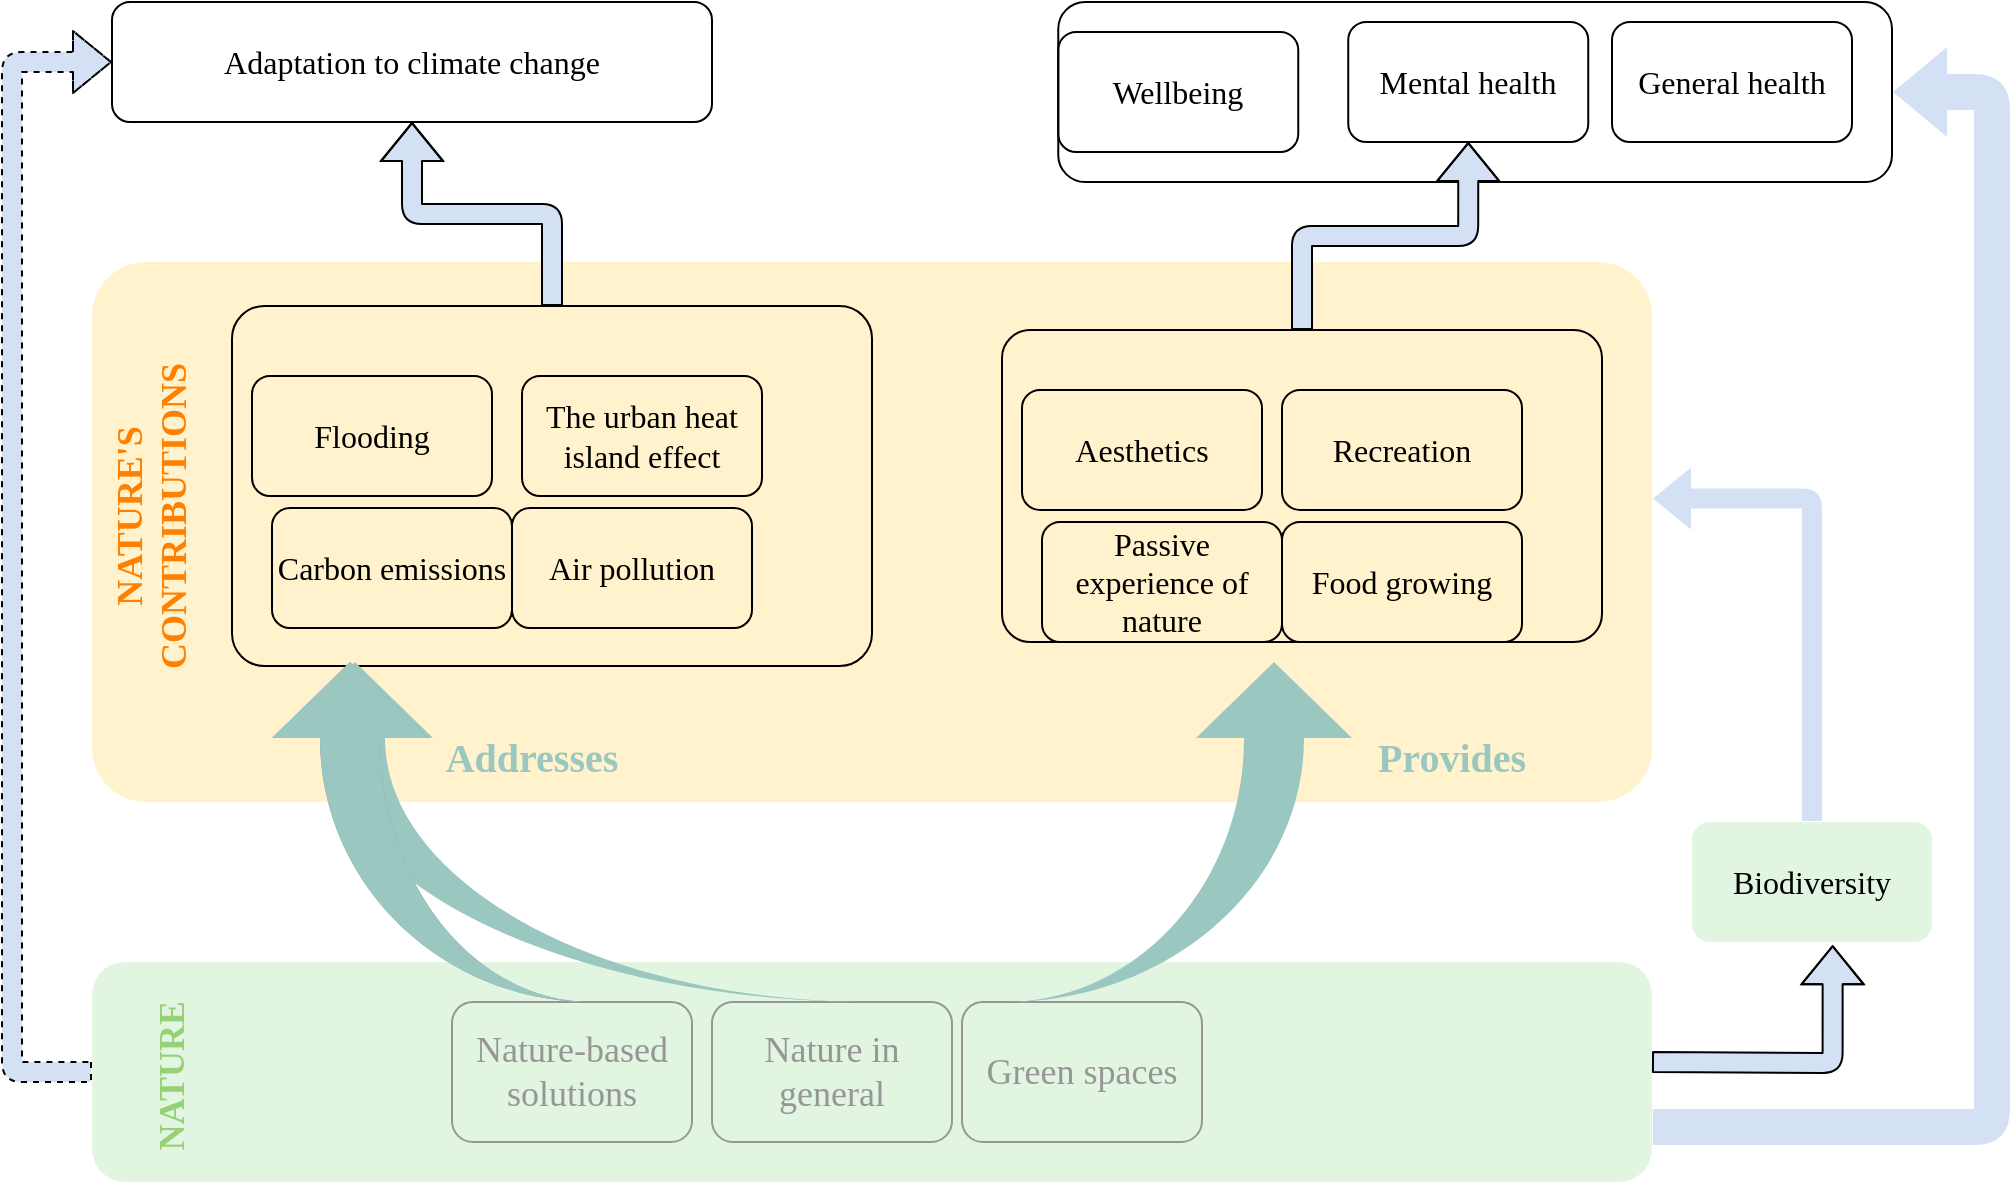 <mxfile version="13.3.4" type="github">
  <diagram id="3jO2q79QekQxGxMABE4A" name="Page-1">
    <mxGraphModel dx="1602" dy="979" grid="1" gridSize="10" guides="1" tooltips="1" connect="1" arrows="1" fold="1" page="1" pageScale="1" pageWidth="1169" pageHeight="827" math="0" shadow="0" extFonts="CMU Sans Serif^https://fonts.googleapis.com/css?family=CMU+Sans+Serif">
      <root>
        <mxCell id="0" />
        <mxCell id="1" parent="0" />
        <mxCell id="yknS8TGnMi3s3szBie4E-4" value="" style="rounded=1;whiteSpace=wrap;html=1;fontFamily=CMU Sans Serif;FType=g;fontSize=16;strokeColor=none;fillColor=#E1F5E0;" vertex="1" parent="1">
          <mxGeometry x="90" y="550" width="780" height="110" as="geometry" />
        </mxCell>
        <mxCell id="yknS8TGnMi3s3szBie4E-74" value="" style="rounded=1;whiteSpace=wrap;html=1;fontFamily=CMU Sans Serif;fontSize=18;fillColor=none;" vertex="1" parent="1">
          <mxGeometry x="573.13" y="70" width="416.87" height="90" as="geometry" />
        </mxCell>
        <mxCell id="yknS8TGnMi3s3szBie4E-77" value="" style="rounded=1;whiteSpace=wrap;html=1;fontFamily=CMU Sans Serif;fontSize=18;strokeColor=none;fillColor=#FFF2CC;arcSize=10;" vertex="1" parent="1">
          <mxGeometry x="90" y="200" width="780" height="270" as="geometry" />
        </mxCell>
        <mxCell id="yknS8TGnMi3s3szBie4E-90" style="edgeStyle=orthogonalEdgeStyle;shape=flexArrow;rounded=1;orthogonalLoop=1;jettySize=auto;html=1;exitX=0;exitY=0.5;exitDx=0;exitDy=0;entryX=0;entryY=0.5;entryDx=0;entryDy=0;shadow=0;dashed=1;fillColor=#D4E1F5;fontFamily=CMU Sans Serif;fontSize=19;fontColor=#97D077;" edge="1" parent="1" source="yknS8TGnMi3s3szBie4E-4" target="yknS8TGnMi3s3szBie4E-18">
          <mxGeometry relative="1" as="geometry">
            <Array as="points">
              <mxPoint x="50" y="605" />
              <mxPoint x="50" y="100" />
            </Array>
          </mxGeometry>
        </mxCell>
        <mxCell id="yknS8TGnMi3s3szBie4E-27" value="" style="rounded=1;whiteSpace=wrap;html=1;fillColor=none;fontFamily=CMU Sans Serif;fontSize=18;arcSize=9;" vertex="1" parent="1">
          <mxGeometry x="545" y="234" width="300" height="156" as="geometry" />
        </mxCell>
        <mxCell id="yknS8TGnMi3s3szBie4E-67" style="edgeStyle=orthogonalEdgeStyle;shape=flexArrow;rounded=1;orthogonalLoop=1;jettySize=auto;html=1;exitX=0.5;exitY=0;exitDx=0;exitDy=0;shadow=0;fillColor=#D4E1F5;fontFamily=CMU Sans Serif;fontSize=18;" edge="1" parent="1" source="yknS8TGnMi3s3szBie4E-26" target="yknS8TGnMi3s3szBie4E-18">
          <mxGeometry relative="1" as="geometry" />
        </mxCell>
        <mxCell id="yknS8TGnMi3s3szBie4E-26" value="" style="rounded=1;whiteSpace=wrap;html=1;fillColor=none;fontFamily=CMU Sans Serif;fontSize=18;arcSize=9;" vertex="1" parent="1">
          <mxGeometry x="160" y="222" width="320" height="180" as="geometry" />
        </mxCell>
        <mxCell id="yknS8TGnMi3s3szBie4E-1" value="Nature in general" style="rounded=1;whiteSpace=wrap;html=1;fontFamily=CMU Sans Serif;FType=g;fontSize=18;fillColor=none;fontColor=#969696;strokeColor=#969696;" vertex="1" parent="1">
          <mxGeometry x="400" y="570" width="120" height="70" as="geometry" />
        </mxCell>
        <mxCell id="yknS8TGnMi3s3szBie4E-2" value="Green spaces" style="rounded=1;whiteSpace=wrap;html=1;fontFamily=CMU Sans Serif;FType=g;fontSize=18;fillColor=none;fontColor=#969696;fontStyle=0;strokeColor=#969696;" vertex="1" parent="1">
          <mxGeometry x="525" y="570" width="120" height="70" as="geometry" />
        </mxCell>
        <mxCell id="yknS8TGnMi3s3szBie4E-3" value="Nature-based solutions" style="rounded=1;whiteSpace=wrap;html=1;fontFamily=CMU Sans Serif;FType=g;fontSize=18;fillColor=none;fontColor=#969696;strokeColor=#969696;" vertex="1" parent="1">
          <mxGeometry x="270" y="570" width="120" height="70" as="geometry" />
        </mxCell>
        <mxCell id="yknS8TGnMi3s3szBie4E-5" value="Flooding" style="rounded=1;whiteSpace=wrap;html=1;fillColor=none;fontFamily=CMU Sans Serif;FType=g;fontSize=16;" vertex="1" parent="1">
          <mxGeometry x="170" y="257" width="120" height="60" as="geometry" />
        </mxCell>
        <mxCell id="yknS8TGnMi3s3szBie4E-6" value="The urban heat island effect" style="rounded=1;whiteSpace=wrap;html=1;fillColor=none;fontFamily=CMU Sans Serif;FType=g;fontSize=16;" vertex="1" parent="1">
          <mxGeometry x="305" y="257" width="120" height="60" as="geometry" />
        </mxCell>
        <mxCell id="yknS8TGnMi3s3szBie4E-7" value="Air pollution" style="rounded=1;whiteSpace=wrap;html=1;fillColor=none;fontFamily=CMU Sans Serif;FType=g;fontSize=16;" vertex="1" parent="1">
          <mxGeometry x="300" y="323" width="120" height="60" as="geometry" />
        </mxCell>
        <mxCell id="yknS8TGnMi3s3szBie4E-8" value="Carbon emissions" style="rounded=1;whiteSpace=wrap;html=1;fillColor=none;fontFamily=CMU Sans Serif;FType=g;fontSize=16;" vertex="1" parent="1">
          <mxGeometry x="180" y="323" width="120" height="60" as="geometry" />
        </mxCell>
        <mxCell id="yknS8TGnMi3s3szBie4E-9" value="Recreation" style="rounded=1;whiteSpace=wrap;html=1;fillColor=none;fontFamily=CMU Sans Serif;FType=g;fontSize=16;" vertex="1" parent="1">
          <mxGeometry x="685" y="264" width="120" height="60" as="geometry" />
        </mxCell>
        <mxCell id="yknS8TGnMi3s3szBie4E-10" value="Passive experience of nature" style="rounded=1;whiteSpace=wrap;html=1;fillColor=none;fontFamily=CMU Sans Serif;FType=g;fontSize=16;" vertex="1" parent="1">
          <mxGeometry x="565" y="330" width="120" height="60" as="geometry" />
        </mxCell>
        <mxCell id="yknS8TGnMi3s3szBie4E-11" value="Food growing" style="rounded=1;whiteSpace=wrap;html=1;fillColor=none;fontFamily=CMU Sans Serif;FType=g;fontSize=16;" vertex="1" parent="1">
          <mxGeometry x="685" y="330" width="120" height="60" as="geometry" />
        </mxCell>
        <mxCell id="yknS8TGnMi3s3szBie4E-12" value="Aesthetics" style="rounded=1;whiteSpace=wrap;html=1;fillColor=none;fontFamily=CMU Sans Serif;FType=g;fontSize=16;" vertex="1" parent="1">
          <mxGeometry x="555" y="264" width="120" height="60" as="geometry" />
        </mxCell>
        <mxCell id="yknS8TGnMi3s3szBie4E-69" style="edgeStyle=orthogonalEdgeStyle;shape=flexArrow;rounded=1;orthogonalLoop=1;jettySize=auto;html=1;exitX=0.5;exitY=0;exitDx=0;exitDy=0;shadow=0;fillColor=#D4E1F5;fontFamily=CMU Sans Serif;fontSize=18;entryX=1;entryY=0.438;entryDx=0;entryDy=0;entryPerimeter=0;dashed=1;strokeColor=none;" edge="1" parent="1" source="yknS8TGnMi3s3szBie4E-13" target="yknS8TGnMi3s3szBie4E-77">
          <mxGeometry relative="1" as="geometry">
            <mxPoint x="650" y="230.0" as="targetPoint" />
          </mxGeometry>
        </mxCell>
        <mxCell id="yknS8TGnMi3s3szBie4E-13" value="Biodiversity" style="rounded=1;whiteSpace=wrap;html=1;fontFamily=CMU Sans Serif;FType=g;fontSize=16;fillColor=#E1F5E0;strokeColor=none;" vertex="1" parent="1">
          <mxGeometry x="890" y="480" width="120" height="60" as="geometry" />
        </mxCell>
        <mxCell id="yknS8TGnMi3s3szBie4E-16" value="Mental health" style="rounded=1;whiteSpace=wrap;html=1;fillColor=none;fontFamily=CMU Sans Serif;FType=g;fontSize=16;" vertex="1" parent="1">
          <mxGeometry x="718.13" y="80" width="120" height="60" as="geometry" />
        </mxCell>
        <mxCell id="yknS8TGnMi3s3szBie4E-17" value="General health" style="rounded=1;whiteSpace=wrap;html=1;fillColor=none;fontFamily=CMU Sans Serif;FType=g;fontSize=16;" vertex="1" parent="1">
          <mxGeometry x="850" y="80" width="120" height="60" as="geometry" />
        </mxCell>
        <mxCell id="yknS8TGnMi3s3szBie4E-18" value="Adaptation to climate change" style="rounded=1;whiteSpace=wrap;html=1;fillColor=none;fontFamily=CMU Sans Serif;FType=g;fontSize=16;" vertex="1" parent="1">
          <mxGeometry x="100" y="70" width="300" height="60" as="geometry" />
        </mxCell>
        <mxCell id="yknS8TGnMi3s3szBie4E-22" value="Addresses" style="text;html=1;strokeColor=none;fillColor=none;align=center;verticalAlign=middle;whiteSpace=wrap;rounded=0;fontSize=20;fontFamily=CMU Sans Serif;fontStyle=1;fontColor=#9AC7BF;" vertex="1" parent="1">
          <mxGeometry x="290" y="437" width="40" height="20" as="geometry" />
        </mxCell>
        <mxCell id="yknS8TGnMi3s3szBie4E-76" style="edgeStyle=orthogonalEdgeStyle;shape=flexArrow;rounded=1;orthogonalLoop=1;jettySize=auto;html=1;entryX=0.5;entryY=1;entryDx=0;entryDy=0;shadow=0;fillColor=#D4E1F5;fontFamily=CMU Sans Serif;fontSize=18;" edge="1" parent="1" source="yknS8TGnMi3s3szBie4E-27" target="yknS8TGnMi3s3szBie4E-16">
          <mxGeometry relative="1" as="geometry" />
        </mxCell>
        <mxCell id="yknS8TGnMi3s3szBie4E-25" value="Provides" style="text;html=1;strokeColor=none;fillColor=none;align=center;verticalAlign=middle;whiteSpace=wrap;rounded=0;fontSize=20;fontFamily=CMU Sans Serif;fontStyle=1;fontColor=#9AC7BF;" vertex="1" parent="1">
          <mxGeometry x="750" y="437" width="40" height="20" as="geometry" />
        </mxCell>
        <mxCell id="yknS8TGnMi3s3szBie4E-38" value="" style="html=1;shadow=0;dashed=0;align=center;verticalAlign=middle;shape=mxgraph.arrows2.jumpInArrow;dy=15;dx=38;arrowHead=78;fontFamily=CMU Sans Serif;fontSize=18;flipH=1;flipV=1;rotation=90;fillColor=#D4E1F5;strokeColor=none;" vertex="1" parent="1">
          <mxGeometry x="175" y="405" width="170" height="160" as="geometry" />
        </mxCell>
        <mxCell id="yknS8TGnMi3s3szBie4E-66" style="rounded=1;orthogonalLoop=1;jettySize=auto;html=1;exitX=1;exitY=0.75;exitDx=0;exitDy=0;fontFamily=CMU Sans Serif;fontSize=18;shape=flexArrow;edgeStyle=orthogonalEdgeStyle;sketch=0;shadow=0;strokeColor=none;fillColor=#D4E1F5;width=18;endSize=8.67;endWidth=26;entryX=1;entryY=0.5;entryDx=0;entryDy=0;" edge="1" parent="1" source="yknS8TGnMi3s3szBie4E-4" target="yknS8TGnMi3s3szBie4E-74">
          <mxGeometry relative="1" as="geometry">
            <mxPoint x="645" y="606.88" as="sourcePoint" />
            <mxPoint x="950" y="150" as="targetPoint" />
            <Array as="points">
              <mxPoint x="1040" y="633" />
              <mxPoint x="1040" y="115" />
            </Array>
          </mxGeometry>
        </mxCell>
        <mxCell id="yknS8TGnMi3s3szBie4E-78" value="NATURE&#39;S CONTRIBUTIONS" style="text;html=1;strokeColor=none;fillColor=none;align=center;verticalAlign=middle;whiteSpace=wrap;rounded=0;fontFamily=CMU Sans Serif;fontSize=18;rotation=-90;fontStyle=1;fontColor=#FF8000;" vertex="1" parent="1">
          <mxGeometry x="100" y="317" width="40" height="20" as="geometry" />
        </mxCell>
        <mxCell id="yknS8TGnMi3s3szBie4E-82" value="NATURE" style="text;html=1;strokeColor=none;fillColor=none;align=center;verticalAlign=middle;whiteSpace=wrap;rounded=0;fontFamily=CMU Sans Serif;fontSize=18;rotation=-90;fontStyle=1;fontColor=#97D077;" vertex="1" parent="1">
          <mxGeometry x="110" y="596.88" width="40" height="20" as="geometry" />
        </mxCell>
        <mxCell id="yknS8TGnMi3s3szBie4E-73" style="edgeStyle=orthogonalEdgeStyle;shape=flexArrow;rounded=1;orthogonalLoop=1;jettySize=auto;html=1;entryX=0.586;entryY=1.027;entryDx=0;entryDy=0;entryPerimeter=0;shadow=0;fillColor=#D4E1F5;fontFamily=CMU Sans Serif;fontSize=18;" edge="1" parent="1" target="yknS8TGnMi3s3szBie4E-13">
          <mxGeometry relative="1" as="geometry">
            <mxPoint x="870" y="600" as="sourcePoint" />
          </mxGeometry>
        </mxCell>
        <mxCell id="yknS8TGnMi3s3szBie4E-41" value="" style="html=1;shadow=0;dashed=0;align=center;verticalAlign=middle;shape=mxgraph.arrows2.jumpInArrow;dy=15;dx=38;arrowHead=78;fontFamily=CMU Sans Serif;fontSize=18;flipH=1;flipV=1;rotation=90;strokeColor=none;fontColor=#9AC7BF;fillColor=#9AC7BF;" vertex="1" parent="1">
          <mxGeometry x="246.25" y="336.25" width="170" height="297.5" as="geometry" />
        </mxCell>
        <mxCell id="yknS8TGnMi3s3szBie4E-42" value="" style="html=1;shadow=0;dashed=0;align=center;verticalAlign=middle;shape=mxgraph.arrows2.jumpInArrow;dy=15;dx=38;arrowHead=78;fontFamily=CMU Sans Serif;fontSize=18;flipH=1;flipV=1;rotation=90;strokeColor=none;fillColor=#969696;" vertex="1" parent="1">
          <mxGeometry x="175" y="405" width="170" height="160" as="geometry" />
        </mxCell>
        <mxCell id="yknS8TGnMi3s3szBie4E-43" value="" style="html=1;shadow=0;dashed=0;align=center;verticalAlign=middle;shape=mxgraph.arrows2.jumpInArrow;dy=15;dx=38;arrowHead=78;fontFamily=CMU Sans Serif;fontSize=18;flipH=1;flipV=0;rotation=90;strokeColor=none;fillColor=#9AC7BF;" vertex="1" parent="1">
          <mxGeometry x="548.13" y="398.13" width="170" height="173.75" as="geometry" />
        </mxCell>
        <mxCell id="yknS8TGnMi3s3szBie4E-87" value="Wellbeing" style="rounded=1;whiteSpace=wrap;html=1;fillColor=none;fontFamily=CMU Sans Serif;FType=g;fontSize=16;" vertex="1" parent="1">
          <mxGeometry x="573.13" y="85" width="120" height="60" as="geometry" />
        </mxCell>
        <mxCell id="yknS8TGnMi3s3szBie4E-93" value="" style="html=1;shadow=0;dashed=0;align=center;verticalAlign=middle;shape=mxgraph.arrows2.jumpInArrow;dy=15;dx=38;arrowHead=78;fontFamily=CMU Sans Serif;fontSize=18;flipH=1;flipV=1;rotation=90;strokeColor=none;fontColor=#9AC7BF;fillColor=#9AC7BF;" vertex="1" parent="1">
          <mxGeometry x="175" y="405.01" width="170" height="160" as="geometry" />
        </mxCell>
      </root>
    </mxGraphModel>
  </diagram>
</mxfile>

